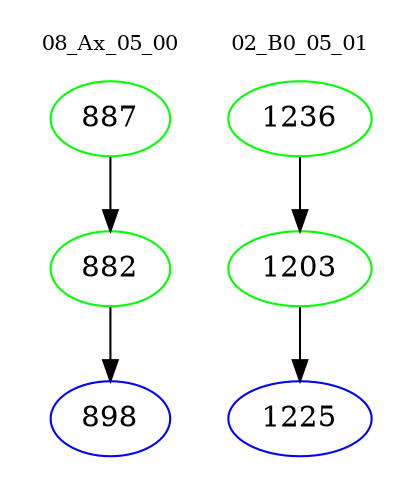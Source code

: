 digraph{
subgraph cluster_0 {
color = white
label = "08_Ax_05_00";
fontsize=10;
T0_887 [label="887", color="green"]
T0_887 -> T0_882 [color="black"]
T0_882 [label="882", color="green"]
T0_882 -> T0_898 [color="black"]
T0_898 [label="898", color="blue"]
}
subgraph cluster_1 {
color = white
label = "02_B0_05_01";
fontsize=10;
T1_1236 [label="1236", color="green"]
T1_1236 -> T1_1203 [color="black"]
T1_1203 [label="1203", color="green"]
T1_1203 -> T1_1225 [color="black"]
T1_1225 [label="1225", color="blue"]
}
}
